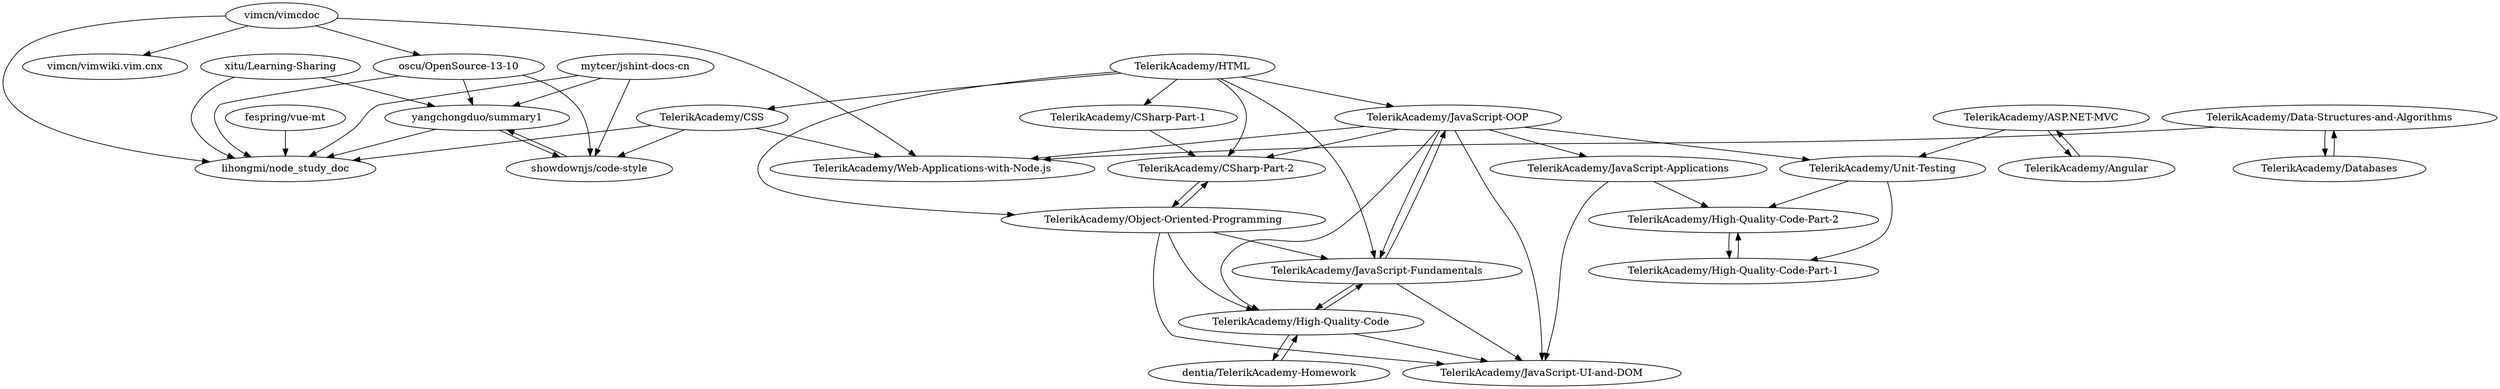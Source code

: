 digraph G {
"oscu/OpenSource-13-10" -> "lihongmi/node_study_doc"
"oscu/OpenSource-13-10" -> "yangchongduo/summary1"
"oscu/OpenSource-13-10" -> "showdownjs/code-style"
"mytcer/jshint-docs-cn" -> "lihongmi/node_study_doc"
"mytcer/jshint-docs-cn" -> "yangchongduo/summary1"
"mytcer/jshint-docs-cn" -> "showdownjs/code-style"
"fespring/vue-mt" -> "lihongmi/node_study_doc"
"vimcn/vimcdoc" -> "lihongmi/node_study_doc"
"vimcn/vimcdoc" -> "oscu/OpenSource-13-10"
"vimcn/vimcdoc" -> "vimcn/vimwiki.vim.cnx"
"vimcn/vimcdoc" -> "TelerikAcademy/Web-Applications-with-Node.js"
"TelerikAcademy/CSharp-Part-2" -> "TelerikAcademy/Object-Oriented-Programming"
"dentia/TelerikAcademy-Homework" -> "TelerikAcademy/High-Quality-Code"
"TelerikAcademy/CSharp-Part-1" -> "TelerikAcademy/CSharp-Part-2"
"TelerikAcademy/High-Quality-Code" -> "TelerikAcademy/JavaScript-UI-and-DOM"
"TelerikAcademy/High-Quality-Code" -> "dentia/TelerikAcademy-Homework"
"TelerikAcademy/High-Quality-Code" -> "TelerikAcademy/JavaScript-Fundamentals"
"TelerikAcademy/ASP.NET-MVC" -> "TelerikAcademy/Unit-Testing"
"TelerikAcademy/ASP.NET-MVC" -> "TelerikAcademy/Angular"
"showdownjs/code-style" -> "yangchongduo/summary1"
"TelerikAcademy/JavaScript-OOP" -> "TelerikAcademy/JavaScript-UI-and-DOM"
"TelerikAcademy/JavaScript-OOP" -> "TelerikAcademy/JavaScript-Fundamentals"
"TelerikAcademy/JavaScript-OOP" -> "TelerikAcademy/High-Quality-Code"
"TelerikAcademy/JavaScript-OOP" -> "TelerikAcademy/CSharp-Part-2"
"TelerikAcademy/JavaScript-OOP" -> "TelerikAcademy/JavaScript-Applications"
"TelerikAcademy/JavaScript-OOP" -> "TelerikAcademy/Unit-Testing"
"TelerikAcademy/JavaScript-OOP" -> "TelerikAcademy/Web-Applications-with-Node.js"
"TelerikAcademy/Object-Oriented-Programming" -> "TelerikAcademy/CSharp-Part-2"
"TelerikAcademy/Object-Oriented-Programming" -> "TelerikAcademy/High-Quality-Code"
"TelerikAcademy/Object-Oriented-Programming" -> "TelerikAcademy/JavaScript-UI-and-DOM"
"TelerikAcademy/Object-Oriented-Programming" -> "TelerikAcademy/JavaScript-Fundamentals"
"TelerikAcademy/JavaScript-Fundamentals" -> "TelerikAcademy/JavaScript-UI-and-DOM"
"TelerikAcademy/JavaScript-Fundamentals" -> "TelerikAcademy/High-Quality-Code"
"TelerikAcademy/JavaScript-Fundamentals" -> "TelerikAcademy/JavaScript-OOP"
"TelerikAcademy/HTML" -> "TelerikAcademy/CSharp-Part-2"
"TelerikAcademy/HTML" -> "TelerikAcademy/CSharp-Part-1"
"TelerikAcademy/HTML" -> "TelerikAcademy/CSS"
"TelerikAcademy/HTML" -> "TelerikAcademy/Object-Oriented-Programming"
"TelerikAcademy/HTML" -> "TelerikAcademy/JavaScript-Fundamentals"
"TelerikAcademy/HTML" -> "TelerikAcademy/JavaScript-OOP"
"TelerikAcademy/CSS" -> "TelerikAcademy/Web-Applications-with-Node.js"
"TelerikAcademy/CSS" -> "lihongmi/node_study_doc"
"TelerikAcademy/CSS" -> "showdownjs/code-style"
"TelerikAcademy/JavaScript-Applications" -> "TelerikAcademy/High-Quality-Code-Part-2"
"TelerikAcademy/JavaScript-Applications" -> "TelerikAcademy/JavaScript-UI-and-DOM"
"TelerikAcademy/Angular" -> "TelerikAcademy/ASP.NET-MVC"
"TelerikAcademy/Databases" -> "TelerikAcademy/Data-Structures-and-Algorithms"
"TelerikAcademy/Data-Structures-and-Algorithms" -> "TelerikAcademy/Databases"
"TelerikAcademy/Data-Structures-and-Algorithms" -> "TelerikAcademy/Web-Applications-with-Node.js"
"xitu/Learning-Sharing" -> "lihongmi/node_study_doc"
"xitu/Learning-Sharing" -> "yangchongduo/summary1"
"TelerikAcademy/Unit-Testing" -> "TelerikAcademy/High-Quality-Code-Part-1"
"TelerikAcademy/Unit-Testing" -> "TelerikAcademy/High-Quality-Code-Part-2"
"TelerikAcademy/High-Quality-Code-Part-2" -> "TelerikAcademy/High-Quality-Code-Part-1"
"TelerikAcademy/High-Quality-Code-Part-1" -> "TelerikAcademy/High-Quality-Code-Part-2"
"yangchongduo/summary1" -> "lihongmi/node_study_doc"
"yangchongduo/summary1" -> "showdownjs/code-style"
"oscu/OpenSource-13-10" ["l"="4.157,44.734"]
"lihongmi/node_study_doc" ["l"="4.143,44.732"]
"yangchongduo/summary1" ["l"="4.145,44.722"]
"showdownjs/code-style" ["l"="4.133,44.733"]
"mytcer/jshint-docs-cn" ["l"="4.128,44.718"]
"fespring/vue-mt" ["l"="4.117,44.729"]
"vimcn/vimcdoc" ["l"="4.165,44.75"]
"vimcn/vimwiki.vim.cnx" ["l"="4.192,44.748"]
"TelerikAcademy/Web-Applications-with-Node.js" ["l"="4.141,44.772"]
"TelerikAcademy/CSharp-Part-2" ["l"="4.077,44.778"]
"TelerikAcademy/Object-Oriented-Programming" ["l"="4.069,44.789"]
"dentia/TelerikAcademy-Homework" ["l"="4.053,44.814"]
"TelerikAcademy/High-Quality-Code" ["l"="4.072,44.804"]
"TelerikAcademy/CSharp-Part-1" ["l"="4.07,44.762"]
"TelerikAcademy/JavaScript-UI-and-DOM" ["l"="4.089,44.805"]
"TelerikAcademy/JavaScript-Fundamentals" ["l"="4.086,44.793"]
"TelerikAcademy/ASP.NET-MVC" ["l"="4.148,44.837"]
"TelerikAcademy/Unit-Testing" ["l"="4.128,44.82"]
"TelerikAcademy/Angular" ["l"="4.16,44.85"]
"TelerikAcademy/JavaScript-OOP" ["l"="4.106,44.794"]
"TelerikAcademy/JavaScript-Applications" ["l"="4.106,44.814"]
"TelerikAcademy/HTML" ["l"="4.096,44.773"]
"TelerikAcademy/CSS" ["l"="4.124,44.753"]
"TelerikAcademy/High-Quality-Code-Part-2" ["l"="4.113,44.828"]
"TelerikAcademy/Databases" ["l"="4.186,44.79"]
"TelerikAcademy/Data-Structures-and-Algorithms" ["l"="4.168,44.783"]
"xitu/Learning-Sharing" ["l"="4.158,44.707"]
"TelerikAcademy/High-Quality-Code-Part-1" ["l"="4.125,44.835"]
}